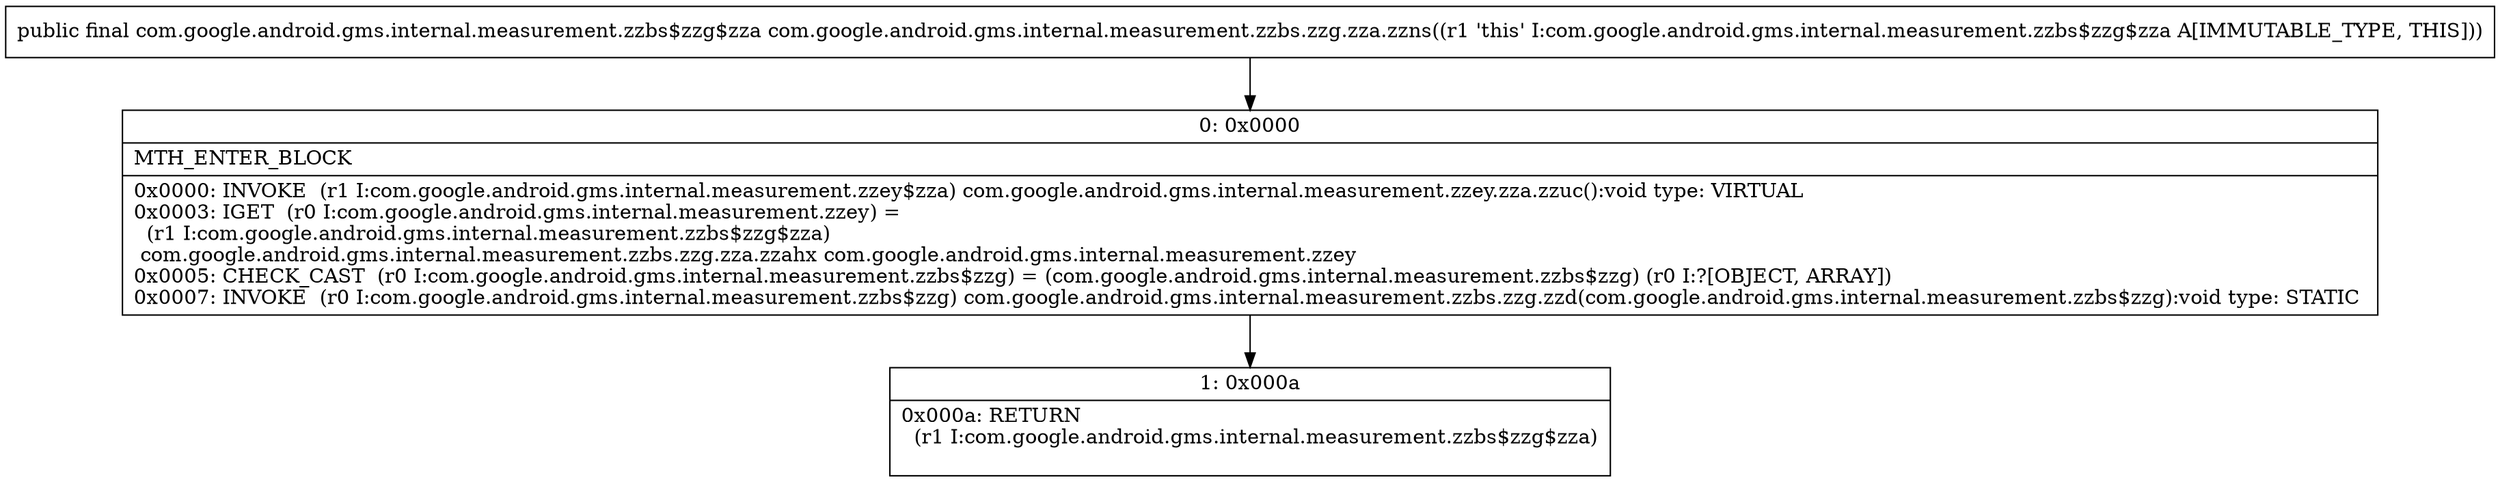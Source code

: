 digraph "CFG forcom.google.android.gms.internal.measurement.zzbs.zzg.zza.zzns()Lcom\/google\/android\/gms\/internal\/measurement\/zzbs$zzg$zza;" {
Node_0 [shape=record,label="{0\:\ 0x0000|MTH_ENTER_BLOCK\l|0x0000: INVOKE  (r1 I:com.google.android.gms.internal.measurement.zzey$zza) com.google.android.gms.internal.measurement.zzey.zza.zzuc():void type: VIRTUAL \l0x0003: IGET  (r0 I:com.google.android.gms.internal.measurement.zzey) = \l  (r1 I:com.google.android.gms.internal.measurement.zzbs$zzg$zza)\l com.google.android.gms.internal.measurement.zzbs.zzg.zza.zzahx com.google.android.gms.internal.measurement.zzey \l0x0005: CHECK_CAST  (r0 I:com.google.android.gms.internal.measurement.zzbs$zzg) = (com.google.android.gms.internal.measurement.zzbs$zzg) (r0 I:?[OBJECT, ARRAY]) \l0x0007: INVOKE  (r0 I:com.google.android.gms.internal.measurement.zzbs$zzg) com.google.android.gms.internal.measurement.zzbs.zzg.zzd(com.google.android.gms.internal.measurement.zzbs$zzg):void type: STATIC \l}"];
Node_1 [shape=record,label="{1\:\ 0x000a|0x000a: RETURN  \l  (r1 I:com.google.android.gms.internal.measurement.zzbs$zzg$zza)\l \l}"];
MethodNode[shape=record,label="{public final com.google.android.gms.internal.measurement.zzbs$zzg$zza com.google.android.gms.internal.measurement.zzbs.zzg.zza.zzns((r1 'this' I:com.google.android.gms.internal.measurement.zzbs$zzg$zza A[IMMUTABLE_TYPE, THIS])) }"];
MethodNode -> Node_0;
Node_0 -> Node_1;
}

